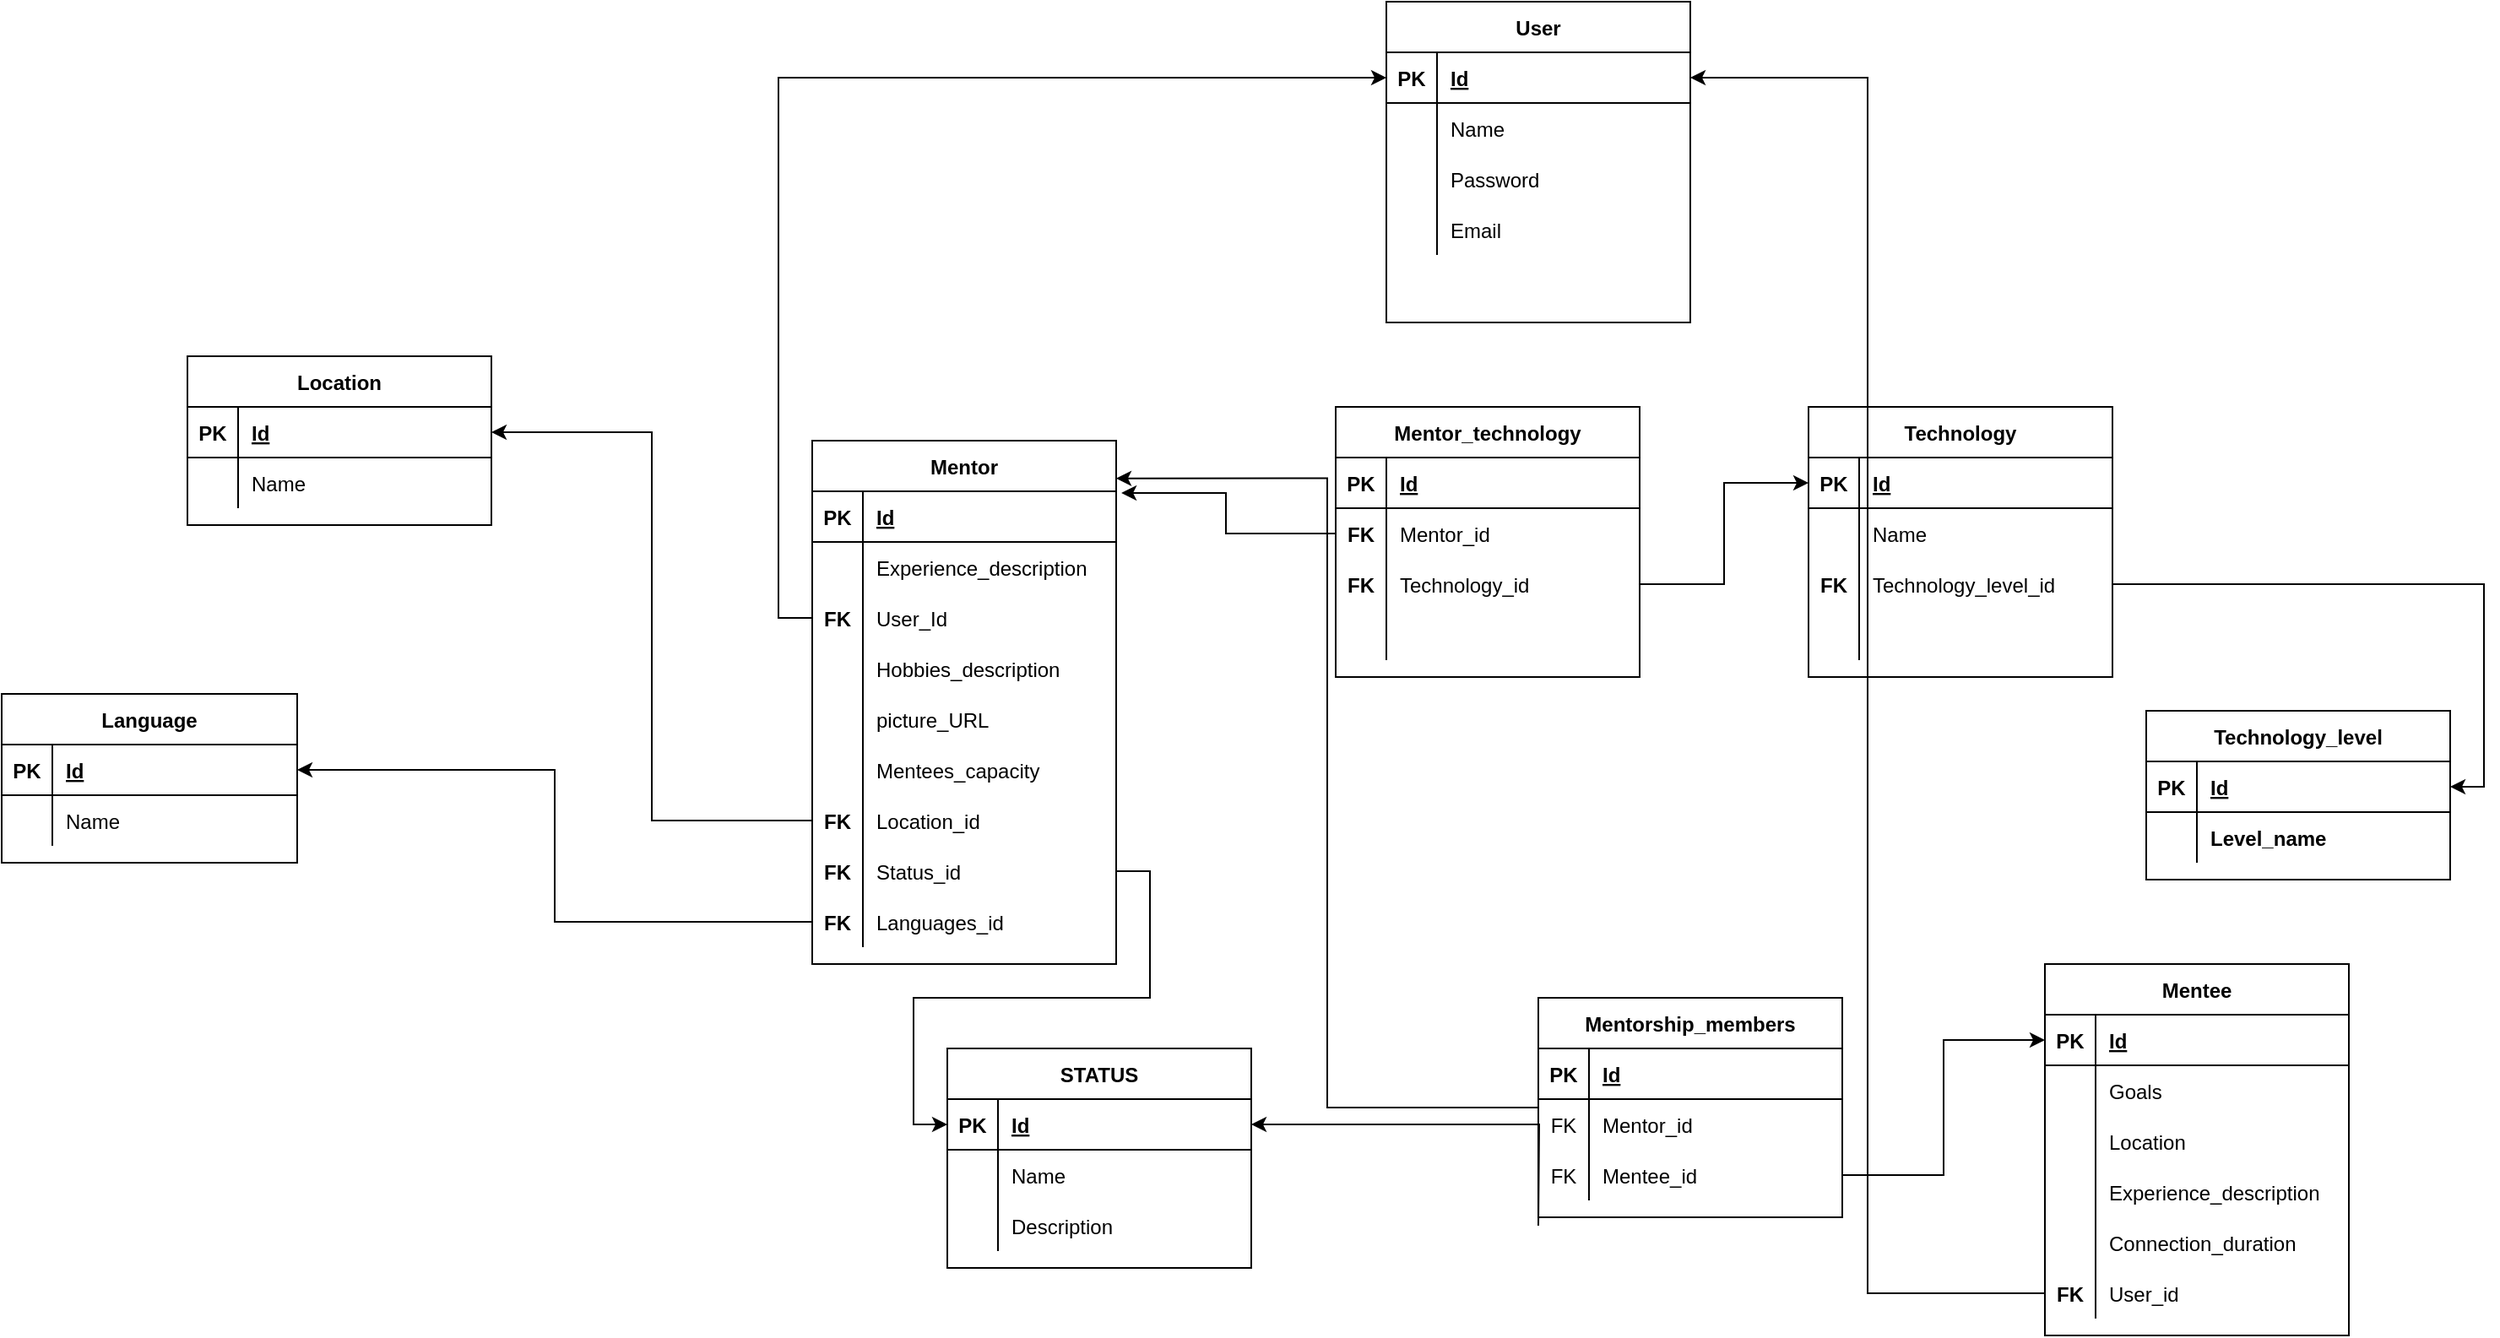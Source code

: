 <mxfile version="20.4.0" type="github">
  <diagram id="vzfHByVTp-hBZSn1W1uL" name="Page-1">
    <mxGraphModel dx="2071" dy="664" grid="1" gridSize="10" guides="1" tooltips="1" connect="1" arrows="1" fold="1" page="1" pageScale="1" pageWidth="850" pageHeight="1100" math="0" shadow="0">
      <root>
        <mxCell id="0" />
        <mxCell id="1" parent="0" />
        <mxCell id="kStaPln-dcVzKMU6c1Zd-1" value="Mentor" style="shape=table;startSize=30;container=1;collapsible=1;childLayout=tableLayout;fixedRows=1;rowLines=0;fontStyle=1;align=center;resizeLast=1;" parent="1" vertex="1">
          <mxGeometry x="-10" y="260" width="180" height="310" as="geometry" />
        </mxCell>
        <mxCell id="kStaPln-dcVzKMU6c1Zd-2" value="" style="shape=tableRow;horizontal=0;startSize=0;swimlaneHead=0;swimlaneBody=0;fillColor=none;collapsible=0;dropTarget=0;points=[[0,0.5],[1,0.5]];portConstraint=eastwest;top=0;left=0;right=0;bottom=1;" parent="kStaPln-dcVzKMU6c1Zd-1" vertex="1">
          <mxGeometry y="30" width="180" height="30" as="geometry" />
        </mxCell>
        <mxCell id="kStaPln-dcVzKMU6c1Zd-3" value="PK" style="shape=partialRectangle;connectable=0;fillColor=none;top=0;left=0;bottom=0;right=0;fontStyle=1;overflow=hidden;" parent="kStaPln-dcVzKMU6c1Zd-2" vertex="1">
          <mxGeometry width="30" height="30" as="geometry">
            <mxRectangle width="30" height="30" as="alternateBounds" />
          </mxGeometry>
        </mxCell>
        <mxCell id="kStaPln-dcVzKMU6c1Zd-4" value="Id" style="shape=partialRectangle;connectable=0;fillColor=none;top=0;left=0;bottom=0;right=0;align=left;spacingLeft=6;fontStyle=5;overflow=hidden;" parent="kStaPln-dcVzKMU6c1Zd-2" vertex="1">
          <mxGeometry x="30" width="150" height="30" as="geometry">
            <mxRectangle width="150" height="30" as="alternateBounds" />
          </mxGeometry>
        </mxCell>
        <mxCell id="kStaPln-dcVzKMU6c1Zd-5" value="" style="shape=tableRow;horizontal=0;startSize=0;swimlaneHead=0;swimlaneBody=0;fillColor=none;collapsible=0;dropTarget=0;points=[[0,0.5],[1,0.5]];portConstraint=eastwest;top=0;left=0;right=0;bottom=0;" parent="kStaPln-dcVzKMU6c1Zd-1" vertex="1">
          <mxGeometry y="60" width="180" height="30" as="geometry" />
        </mxCell>
        <mxCell id="kStaPln-dcVzKMU6c1Zd-6" value="" style="shape=partialRectangle;connectable=0;fillColor=none;top=0;left=0;bottom=0;right=0;editable=1;overflow=hidden;" parent="kStaPln-dcVzKMU6c1Zd-5" vertex="1">
          <mxGeometry width="30" height="30" as="geometry">
            <mxRectangle width="30" height="30" as="alternateBounds" />
          </mxGeometry>
        </mxCell>
        <mxCell id="kStaPln-dcVzKMU6c1Zd-7" value="Experience_description" style="shape=partialRectangle;connectable=0;fillColor=none;top=0;left=0;bottom=0;right=0;align=left;spacingLeft=6;overflow=hidden;" parent="kStaPln-dcVzKMU6c1Zd-5" vertex="1">
          <mxGeometry x="30" width="150" height="30" as="geometry">
            <mxRectangle width="150" height="30" as="alternateBounds" />
          </mxGeometry>
        </mxCell>
        <mxCell id="kStaPln-dcVzKMU6c1Zd-146" style="shape=tableRow;horizontal=0;startSize=0;swimlaneHead=0;swimlaneBody=0;fillColor=none;collapsible=0;dropTarget=0;points=[[0,0.5],[1,0.5]];portConstraint=eastwest;top=0;left=0;right=0;bottom=0;" parent="kStaPln-dcVzKMU6c1Zd-1" vertex="1">
          <mxGeometry y="90" width="180" height="30" as="geometry" />
        </mxCell>
        <mxCell id="kStaPln-dcVzKMU6c1Zd-147" value="FK" style="shape=partialRectangle;connectable=0;fillColor=none;top=0;left=0;bottom=0;right=0;editable=1;overflow=hidden;fontStyle=1" parent="kStaPln-dcVzKMU6c1Zd-146" vertex="1">
          <mxGeometry width="30" height="30" as="geometry">
            <mxRectangle width="30" height="30" as="alternateBounds" />
          </mxGeometry>
        </mxCell>
        <mxCell id="kStaPln-dcVzKMU6c1Zd-148" value="User_Id" style="shape=partialRectangle;connectable=0;fillColor=none;top=0;left=0;bottom=0;right=0;align=left;spacingLeft=6;overflow=hidden;" parent="kStaPln-dcVzKMU6c1Zd-146" vertex="1">
          <mxGeometry x="30" width="150" height="30" as="geometry">
            <mxRectangle width="150" height="30" as="alternateBounds" />
          </mxGeometry>
        </mxCell>
        <mxCell id="kStaPln-dcVzKMU6c1Zd-8" value="" style="shape=tableRow;horizontal=0;startSize=0;swimlaneHead=0;swimlaneBody=0;fillColor=none;collapsible=0;dropTarget=0;points=[[0,0.5],[1,0.5]];portConstraint=eastwest;top=0;left=0;right=0;bottom=0;" parent="kStaPln-dcVzKMU6c1Zd-1" vertex="1">
          <mxGeometry y="120" width="180" height="30" as="geometry" />
        </mxCell>
        <mxCell id="kStaPln-dcVzKMU6c1Zd-9" value="" style="shape=partialRectangle;connectable=0;fillColor=none;top=0;left=0;bottom=0;right=0;editable=1;overflow=hidden;" parent="kStaPln-dcVzKMU6c1Zd-8" vertex="1">
          <mxGeometry width="30" height="30" as="geometry">
            <mxRectangle width="30" height="30" as="alternateBounds" />
          </mxGeometry>
        </mxCell>
        <mxCell id="kStaPln-dcVzKMU6c1Zd-10" value="Hobbies_description" style="shape=partialRectangle;connectable=0;fillColor=none;top=0;left=0;bottom=0;right=0;align=left;spacingLeft=6;overflow=hidden;" parent="kStaPln-dcVzKMU6c1Zd-8" vertex="1">
          <mxGeometry x="30" width="150" height="30" as="geometry">
            <mxRectangle width="150" height="30" as="alternateBounds" />
          </mxGeometry>
        </mxCell>
        <mxCell id="kStaPln-dcVzKMU6c1Zd-60" style="shape=tableRow;horizontal=0;startSize=0;swimlaneHead=0;swimlaneBody=0;fillColor=none;collapsible=0;dropTarget=0;points=[[0,0.5],[1,0.5]];portConstraint=eastwest;top=0;left=0;right=0;bottom=0;" parent="kStaPln-dcVzKMU6c1Zd-1" vertex="1">
          <mxGeometry y="150" width="180" height="30" as="geometry" />
        </mxCell>
        <mxCell id="kStaPln-dcVzKMU6c1Zd-61" style="shape=partialRectangle;connectable=0;fillColor=none;top=0;left=0;bottom=0;right=0;editable=1;overflow=hidden;" parent="kStaPln-dcVzKMU6c1Zd-60" vertex="1">
          <mxGeometry width="30" height="30" as="geometry">
            <mxRectangle width="30" height="30" as="alternateBounds" />
          </mxGeometry>
        </mxCell>
        <mxCell id="kStaPln-dcVzKMU6c1Zd-62" value="picture_URL" style="shape=partialRectangle;connectable=0;fillColor=none;top=0;left=0;bottom=0;right=0;align=left;spacingLeft=6;overflow=hidden;" parent="kStaPln-dcVzKMU6c1Zd-60" vertex="1">
          <mxGeometry x="30" width="150" height="30" as="geometry">
            <mxRectangle width="150" height="30" as="alternateBounds" />
          </mxGeometry>
        </mxCell>
        <mxCell id="kStaPln-dcVzKMU6c1Zd-11" value="" style="shape=tableRow;horizontal=0;startSize=0;swimlaneHead=0;swimlaneBody=0;fillColor=none;collapsible=0;dropTarget=0;points=[[0,0.5],[1,0.5]];portConstraint=eastwest;top=0;left=0;right=0;bottom=0;" parent="kStaPln-dcVzKMU6c1Zd-1" vertex="1">
          <mxGeometry y="180" width="180" height="30" as="geometry" />
        </mxCell>
        <mxCell id="kStaPln-dcVzKMU6c1Zd-12" value="" style="shape=partialRectangle;connectable=0;fillColor=none;top=0;left=0;bottom=0;right=0;editable=1;overflow=hidden;" parent="kStaPln-dcVzKMU6c1Zd-11" vertex="1">
          <mxGeometry width="30" height="30" as="geometry">
            <mxRectangle width="30" height="30" as="alternateBounds" />
          </mxGeometry>
        </mxCell>
        <mxCell id="kStaPln-dcVzKMU6c1Zd-13" value="Mentees_capacity" style="shape=partialRectangle;connectable=0;fillColor=none;top=0;left=0;bottom=0;right=0;align=left;spacingLeft=6;overflow=hidden;" parent="kStaPln-dcVzKMU6c1Zd-11" vertex="1">
          <mxGeometry x="30" width="150" height="30" as="geometry">
            <mxRectangle width="150" height="30" as="alternateBounds" />
          </mxGeometry>
        </mxCell>
        <mxCell id="kStaPln-dcVzKMU6c1Zd-63" style="shape=tableRow;horizontal=0;startSize=0;swimlaneHead=0;swimlaneBody=0;fillColor=none;collapsible=0;dropTarget=0;points=[[0,0.5],[1,0.5]];portConstraint=eastwest;top=0;left=0;right=0;bottom=0;" parent="kStaPln-dcVzKMU6c1Zd-1" vertex="1">
          <mxGeometry y="210" width="180" height="30" as="geometry" />
        </mxCell>
        <mxCell id="kStaPln-dcVzKMU6c1Zd-64" value="FK" style="shape=partialRectangle;connectable=0;fillColor=none;top=0;left=0;bottom=0;right=0;editable=1;overflow=hidden;fontStyle=1" parent="kStaPln-dcVzKMU6c1Zd-63" vertex="1">
          <mxGeometry width="30" height="30" as="geometry">
            <mxRectangle width="30" height="30" as="alternateBounds" />
          </mxGeometry>
        </mxCell>
        <mxCell id="kStaPln-dcVzKMU6c1Zd-65" value="Location_id" style="shape=partialRectangle;connectable=0;fillColor=none;top=0;left=0;bottom=0;right=0;align=left;spacingLeft=6;overflow=hidden;" parent="kStaPln-dcVzKMU6c1Zd-63" vertex="1">
          <mxGeometry x="30" width="150" height="30" as="geometry">
            <mxRectangle width="150" height="30" as="alternateBounds" />
          </mxGeometry>
        </mxCell>
        <mxCell id="kStaPln-dcVzKMU6c1Zd-79" style="shape=tableRow;horizontal=0;startSize=0;swimlaneHead=0;swimlaneBody=0;fillColor=none;collapsible=0;dropTarget=0;points=[[0,0.5],[1,0.5]];portConstraint=eastwest;top=0;left=0;right=0;bottom=0;" parent="kStaPln-dcVzKMU6c1Zd-1" vertex="1">
          <mxGeometry y="240" width="180" height="30" as="geometry" />
        </mxCell>
        <mxCell id="kStaPln-dcVzKMU6c1Zd-80" value="FK" style="shape=partialRectangle;connectable=0;fillColor=none;top=0;left=0;bottom=0;right=0;editable=1;overflow=hidden;fontStyle=1" parent="kStaPln-dcVzKMU6c1Zd-79" vertex="1">
          <mxGeometry width="30" height="30" as="geometry">
            <mxRectangle width="30" height="30" as="alternateBounds" />
          </mxGeometry>
        </mxCell>
        <mxCell id="kStaPln-dcVzKMU6c1Zd-81" value="Status_id" style="shape=partialRectangle;connectable=0;fillColor=none;top=0;left=0;bottom=0;right=0;align=left;spacingLeft=6;overflow=hidden;" parent="kStaPln-dcVzKMU6c1Zd-79" vertex="1">
          <mxGeometry x="30" width="150" height="30" as="geometry">
            <mxRectangle width="150" height="30" as="alternateBounds" />
          </mxGeometry>
        </mxCell>
        <mxCell id="p4-igH_35640Gp0l2UnM-15" style="shape=tableRow;horizontal=0;startSize=0;swimlaneHead=0;swimlaneBody=0;fillColor=none;collapsible=0;dropTarget=0;points=[[0,0.5],[1,0.5]];portConstraint=eastwest;top=0;left=0;right=0;bottom=0;" vertex="1" parent="kStaPln-dcVzKMU6c1Zd-1">
          <mxGeometry y="270" width="180" height="30" as="geometry" />
        </mxCell>
        <mxCell id="p4-igH_35640Gp0l2UnM-16" value="FK" style="shape=partialRectangle;connectable=0;fillColor=none;top=0;left=0;bottom=0;right=0;editable=1;overflow=hidden;fontStyle=1" vertex="1" parent="p4-igH_35640Gp0l2UnM-15">
          <mxGeometry width="30" height="30" as="geometry">
            <mxRectangle width="30" height="30" as="alternateBounds" />
          </mxGeometry>
        </mxCell>
        <mxCell id="p4-igH_35640Gp0l2UnM-17" value="Languages_id" style="shape=partialRectangle;connectable=0;fillColor=none;top=0;left=0;bottom=0;right=0;align=left;spacingLeft=6;overflow=hidden;" vertex="1" parent="p4-igH_35640Gp0l2UnM-15">
          <mxGeometry x="30" width="150" height="30" as="geometry">
            <mxRectangle width="150" height="30" as="alternateBounds" />
          </mxGeometry>
        </mxCell>
        <mxCell id="kStaPln-dcVzKMU6c1Zd-14" value="Technology" style="shape=table;startSize=30;container=1;collapsible=1;childLayout=tableLayout;fixedRows=1;rowLines=0;fontStyle=1;align=center;resizeLast=1;" parent="1" vertex="1">
          <mxGeometry x="580" y="240" width="180" height="160" as="geometry" />
        </mxCell>
        <mxCell id="kStaPln-dcVzKMU6c1Zd-15" value="" style="shape=tableRow;horizontal=0;startSize=0;swimlaneHead=0;swimlaneBody=0;fillColor=none;collapsible=0;dropTarget=0;points=[[0,0.5],[1,0.5]];portConstraint=eastwest;top=0;left=0;right=0;bottom=1;" parent="kStaPln-dcVzKMU6c1Zd-14" vertex="1">
          <mxGeometry y="30" width="180" height="30" as="geometry" />
        </mxCell>
        <mxCell id="kStaPln-dcVzKMU6c1Zd-16" value="PK" style="shape=partialRectangle;connectable=0;fillColor=none;top=0;left=0;bottom=0;right=0;fontStyle=1;overflow=hidden;" parent="kStaPln-dcVzKMU6c1Zd-15" vertex="1">
          <mxGeometry width="30" height="30" as="geometry">
            <mxRectangle width="30" height="30" as="alternateBounds" />
          </mxGeometry>
        </mxCell>
        <mxCell id="kStaPln-dcVzKMU6c1Zd-17" value="Id" style="shape=partialRectangle;connectable=0;fillColor=none;top=0;left=0;bottom=0;right=0;align=left;spacingLeft=6;fontStyle=5;overflow=hidden;" parent="kStaPln-dcVzKMU6c1Zd-15" vertex="1">
          <mxGeometry x="30" width="150" height="30" as="geometry">
            <mxRectangle width="150" height="30" as="alternateBounds" />
          </mxGeometry>
        </mxCell>
        <mxCell id="kStaPln-dcVzKMU6c1Zd-18" value="" style="shape=tableRow;horizontal=0;startSize=0;swimlaneHead=0;swimlaneBody=0;fillColor=none;collapsible=0;dropTarget=0;points=[[0,0.5],[1,0.5]];portConstraint=eastwest;top=0;left=0;right=0;bottom=0;" parent="kStaPln-dcVzKMU6c1Zd-14" vertex="1">
          <mxGeometry y="60" width="180" height="30" as="geometry" />
        </mxCell>
        <mxCell id="kStaPln-dcVzKMU6c1Zd-19" value="" style="shape=partialRectangle;connectable=0;fillColor=none;top=0;left=0;bottom=0;right=0;editable=1;overflow=hidden;fontStyle=1" parent="kStaPln-dcVzKMU6c1Zd-18" vertex="1">
          <mxGeometry width="30" height="30" as="geometry">
            <mxRectangle width="30" height="30" as="alternateBounds" />
          </mxGeometry>
        </mxCell>
        <mxCell id="kStaPln-dcVzKMU6c1Zd-20" value="Name" style="shape=partialRectangle;connectable=0;fillColor=none;top=0;left=0;bottom=0;right=0;align=left;spacingLeft=6;overflow=hidden;" parent="kStaPln-dcVzKMU6c1Zd-18" vertex="1">
          <mxGeometry x="30" width="150" height="30" as="geometry">
            <mxRectangle width="150" height="30" as="alternateBounds" />
          </mxGeometry>
        </mxCell>
        <mxCell id="kStaPln-dcVzKMU6c1Zd-21" value="" style="shape=tableRow;horizontal=0;startSize=0;swimlaneHead=0;swimlaneBody=0;fillColor=none;collapsible=0;dropTarget=0;points=[[0,0.5],[1,0.5]];portConstraint=eastwest;top=0;left=0;right=0;bottom=0;" parent="kStaPln-dcVzKMU6c1Zd-14" vertex="1">
          <mxGeometry y="90" width="180" height="30" as="geometry" />
        </mxCell>
        <mxCell id="kStaPln-dcVzKMU6c1Zd-22" value="FK" style="shape=partialRectangle;connectable=0;fillColor=none;top=0;left=0;bottom=0;right=0;editable=1;overflow=hidden;fontStyle=1" parent="kStaPln-dcVzKMU6c1Zd-21" vertex="1">
          <mxGeometry width="30" height="30" as="geometry">
            <mxRectangle width="30" height="30" as="alternateBounds" />
          </mxGeometry>
        </mxCell>
        <mxCell id="kStaPln-dcVzKMU6c1Zd-23" value="Technology_level_id" style="shape=partialRectangle;connectable=0;fillColor=none;top=0;left=0;bottom=0;right=0;align=left;spacingLeft=6;overflow=hidden;" parent="kStaPln-dcVzKMU6c1Zd-21" vertex="1">
          <mxGeometry x="30" width="150" height="30" as="geometry">
            <mxRectangle width="150" height="30" as="alternateBounds" />
          </mxGeometry>
        </mxCell>
        <mxCell id="kStaPln-dcVzKMU6c1Zd-24" value="" style="shape=tableRow;horizontal=0;startSize=0;swimlaneHead=0;swimlaneBody=0;fillColor=none;collapsible=0;dropTarget=0;points=[[0,0.5],[1,0.5]];portConstraint=eastwest;top=0;left=0;right=0;bottom=0;" parent="kStaPln-dcVzKMU6c1Zd-14" vertex="1">
          <mxGeometry y="120" width="180" height="30" as="geometry" />
        </mxCell>
        <mxCell id="kStaPln-dcVzKMU6c1Zd-25" value="" style="shape=partialRectangle;connectable=0;fillColor=none;top=0;left=0;bottom=0;right=0;editable=1;overflow=hidden;" parent="kStaPln-dcVzKMU6c1Zd-24" vertex="1">
          <mxGeometry width="30" height="30" as="geometry">
            <mxRectangle width="30" height="30" as="alternateBounds" />
          </mxGeometry>
        </mxCell>
        <mxCell id="kStaPln-dcVzKMU6c1Zd-26" value="" style="shape=partialRectangle;connectable=0;fillColor=none;top=0;left=0;bottom=0;right=0;align=left;spacingLeft=6;overflow=hidden;" parent="kStaPln-dcVzKMU6c1Zd-24" vertex="1">
          <mxGeometry x="30" width="150" height="30" as="geometry">
            <mxRectangle width="150" height="30" as="alternateBounds" />
          </mxGeometry>
        </mxCell>
        <mxCell id="kStaPln-dcVzKMU6c1Zd-27" value="Mentor_technology" style="shape=table;startSize=30;container=1;collapsible=1;childLayout=tableLayout;fixedRows=1;rowLines=0;fontStyle=1;align=center;resizeLast=1;" parent="1" vertex="1">
          <mxGeometry x="300" y="240" width="180" height="160" as="geometry" />
        </mxCell>
        <mxCell id="kStaPln-dcVzKMU6c1Zd-28" value="" style="shape=tableRow;horizontal=0;startSize=0;swimlaneHead=0;swimlaneBody=0;fillColor=none;collapsible=0;dropTarget=0;points=[[0,0.5],[1,0.5]];portConstraint=eastwest;top=0;left=0;right=0;bottom=1;" parent="kStaPln-dcVzKMU6c1Zd-27" vertex="1">
          <mxGeometry y="30" width="180" height="30" as="geometry" />
        </mxCell>
        <mxCell id="kStaPln-dcVzKMU6c1Zd-29" value="PK" style="shape=partialRectangle;connectable=0;fillColor=none;top=0;left=0;bottom=0;right=0;fontStyle=1;overflow=hidden;" parent="kStaPln-dcVzKMU6c1Zd-28" vertex="1">
          <mxGeometry width="30" height="30" as="geometry">
            <mxRectangle width="30" height="30" as="alternateBounds" />
          </mxGeometry>
        </mxCell>
        <mxCell id="kStaPln-dcVzKMU6c1Zd-30" value="Id" style="shape=partialRectangle;connectable=0;fillColor=none;top=0;left=0;bottom=0;right=0;align=left;spacingLeft=6;fontStyle=5;overflow=hidden;" parent="kStaPln-dcVzKMU6c1Zd-28" vertex="1">
          <mxGeometry x="30" width="150" height="30" as="geometry">
            <mxRectangle width="150" height="30" as="alternateBounds" />
          </mxGeometry>
        </mxCell>
        <mxCell id="kStaPln-dcVzKMU6c1Zd-31" value="" style="shape=tableRow;horizontal=0;startSize=0;swimlaneHead=0;swimlaneBody=0;fillColor=none;collapsible=0;dropTarget=0;points=[[0,0.5],[1,0.5]];portConstraint=eastwest;top=0;left=0;right=0;bottom=0;" parent="kStaPln-dcVzKMU6c1Zd-27" vertex="1">
          <mxGeometry y="60" width="180" height="30" as="geometry" />
        </mxCell>
        <mxCell id="kStaPln-dcVzKMU6c1Zd-32" value="FK" style="shape=partialRectangle;connectable=0;fillColor=none;top=0;left=0;bottom=0;right=0;editable=1;overflow=hidden;fontStyle=1" parent="kStaPln-dcVzKMU6c1Zd-31" vertex="1">
          <mxGeometry width="30" height="30" as="geometry">
            <mxRectangle width="30" height="30" as="alternateBounds" />
          </mxGeometry>
        </mxCell>
        <mxCell id="kStaPln-dcVzKMU6c1Zd-33" value="Mentor_id" style="shape=partialRectangle;connectable=0;fillColor=none;top=0;left=0;bottom=0;right=0;align=left;spacingLeft=6;overflow=hidden;" parent="kStaPln-dcVzKMU6c1Zd-31" vertex="1">
          <mxGeometry x="30" width="150" height="30" as="geometry">
            <mxRectangle width="150" height="30" as="alternateBounds" />
          </mxGeometry>
        </mxCell>
        <mxCell id="kStaPln-dcVzKMU6c1Zd-34" value="" style="shape=tableRow;horizontal=0;startSize=0;swimlaneHead=0;swimlaneBody=0;fillColor=none;collapsible=0;dropTarget=0;points=[[0,0.5],[1,0.5]];portConstraint=eastwest;top=0;left=0;right=0;bottom=0;" parent="kStaPln-dcVzKMU6c1Zd-27" vertex="1">
          <mxGeometry y="90" width="180" height="30" as="geometry" />
        </mxCell>
        <mxCell id="kStaPln-dcVzKMU6c1Zd-35" value="FK" style="shape=partialRectangle;connectable=0;fillColor=none;top=0;left=0;bottom=0;right=0;editable=1;overflow=hidden;fontStyle=1" parent="kStaPln-dcVzKMU6c1Zd-34" vertex="1">
          <mxGeometry width="30" height="30" as="geometry">
            <mxRectangle width="30" height="30" as="alternateBounds" />
          </mxGeometry>
        </mxCell>
        <mxCell id="kStaPln-dcVzKMU6c1Zd-36" value="Technology_id" style="shape=partialRectangle;connectable=0;fillColor=none;top=0;left=0;bottom=0;right=0;align=left;spacingLeft=6;overflow=hidden;" parent="kStaPln-dcVzKMU6c1Zd-34" vertex="1">
          <mxGeometry x="30" width="150" height="30" as="geometry">
            <mxRectangle width="150" height="30" as="alternateBounds" />
          </mxGeometry>
        </mxCell>
        <mxCell id="kStaPln-dcVzKMU6c1Zd-37" value="" style="shape=tableRow;horizontal=0;startSize=0;swimlaneHead=0;swimlaneBody=0;fillColor=none;collapsible=0;dropTarget=0;points=[[0,0.5],[1,0.5]];portConstraint=eastwest;top=0;left=0;right=0;bottom=0;" parent="kStaPln-dcVzKMU6c1Zd-27" vertex="1">
          <mxGeometry y="120" width="180" height="30" as="geometry" />
        </mxCell>
        <mxCell id="kStaPln-dcVzKMU6c1Zd-38" value="" style="shape=partialRectangle;connectable=0;fillColor=none;top=0;left=0;bottom=0;right=0;editable=1;overflow=hidden;" parent="kStaPln-dcVzKMU6c1Zd-37" vertex="1">
          <mxGeometry width="30" height="30" as="geometry">
            <mxRectangle width="30" height="30" as="alternateBounds" />
          </mxGeometry>
        </mxCell>
        <mxCell id="kStaPln-dcVzKMU6c1Zd-39" value="" style="shape=partialRectangle;connectable=0;fillColor=none;top=0;left=0;bottom=0;right=0;align=left;spacingLeft=6;overflow=hidden;" parent="kStaPln-dcVzKMU6c1Zd-37" vertex="1">
          <mxGeometry x="30" width="150" height="30" as="geometry">
            <mxRectangle width="150" height="30" as="alternateBounds" />
          </mxGeometry>
        </mxCell>
        <mxCell id="kStaPln-dcVzKMU6c1Zd-41" style="edgeStyle=orthogonalEdgeStyle;rounded=0;orthogonalLoop=1;jettySize=auto;html=1;exitX=1;exitY=0.5;exitDx=0;exitDy=0;entryX=0;entryY=0.5;entryDx=0;entryDy=0;" parent="1" source="kStaPln-dcVzKMU6c1Zd-34" target="kStaPln-dcVzKMU6c1Zd-15" edge="1">
          <mxGeometry relative="1" as="geometry" />
        </mxCell>
        <mxCell id="kStaPln-dcVzKMU6c1Zd-42" style="edgeStyle=orthogonalEdgeStyle;rounded=0;orthogonalLoop=1;jettySize=auto;html=1;exitX=0;exitY=0.5;exitDx=0;exitDy=0;entryX=1.017;entryY=0.1;entryDx=0;entryDy=0;entryPerimeter=0;" parent="1" source="kStaPln-dcVzKMU6c1Zd-31" target="kStaPln-dcVzKMU6c1Zd-1" edge="1">
          <mxGeometry relative="1" as="geometry" />
        </mxCell>
        <mxCell id="kStaPln-dcVzKMU6c1Zd-66" value="STATUS" style="shape=table;startSize=30;container=1;collapsible=1;childLayout=tableLayout;fixedRows=1;rowLines=0;fontStyle=1;align=center;resizeLast=1;" parent="1" vertex="1">
          <mxGeometry x="70" y="620" width="180" height="130" as="geometry" />
        </mxCell>
        <mxCell id="kStaPln-dcVzKMU6c1Zd-67" value="" style="shape=tableRow;horizontal=0;startSize=0;swimlaneHead=0;swimlaneBody=0;fillColor=none;collapsible=0;dropTarget=0;points=[[0,0.5],[1,0.5]];portConstraint=eastwest;top=0;left=0;right=0;bottom=1;" parent="kStaPln-dcVzKMU6c1Zd-66" vertex="1">
          <mxGeometry y="30" width="180" height="30" as="geometry" />
        </mxCell>
        <mxCell id="kStaPln-dcVzKMU6c1Zd-68" value="PK" style="shape=partialRectangle;connectable=0;fillColor=none;top=0;left=0;bottom=0;right=0;fontStyle=1;overflow=hidden;" parent="kStaPln-dcVzKMU6c1Zd-67" vertex="1">
          <mxGeometry width="30" height="30" as="geometry">
            <mxRectangle width="30" height="30" as="alternateBounds" />
          </mxGeometry>
        </mxCell>
        <mxCell id="kStaPln-dcVzKMU6c1Zd-69" value="Id" style="shape=partialRectangle;connectable=0;fillColor=none;top=0;left=0;bottom=0;right=0;align=left;spacingLeft=6;fontStyle=5;overflow=hidden;" parent="kStaPln-dcVzKMU6c1Zd-67" vertex="1">
          <mxGeometry x="30" width="150" height="30" as="geometry">
            <mxRectangle width="150" height="30" as="alternateBounds" />
          </mxGeometry>
        </mxCell>
        <mxCell id="kStaPln-dcVzKMU6c1Zd-70" value="" style="shape=tableRow;horizontal=0;startSize=0;swimlaneHead=0;swimlaneBody=0;fillColor=none;collapsible=0;dropTarget=0;points=[[0,0.5],[1,0.5]];portConstraint=eastwest;top=0;left=0;right=0;bottom=0;" parent="kStaPln-dcVzKMU6c1Zd-66" vertex="1">
          <mxGeometry y="60" width="180" height="30" as="geometry" />
        </mxCell>
        <mxCell id="kStaPln-dcVzKMU6c1Zd-71" value="" style="shape=partialRectangle;connectable=0;fillColor=none;top=0;left=0;bottom=0;right=0;editable=1;overflow=hidden;" parent="kStaPln-dcVzKMU6c1Zd-70" vertex="1">
          <mxGeometry width="30" height="30" as="geometry">
            <mxRectangle width="30" height="30" as="alternateBounds" />
          </mxGeometry>
        </mxCell>
        <mxCell id="kStaPln-dcVzKMU6c1Zd-72" value="Name" style="shape=partialRectangle;connectable=0;fillColor=none;top=0;left=0;bottom=0;right=0;align=left;spacingLeft=6;overflow=hidden;" parent="kStaPln-dcVzKMU6c1Zd-70" vertex="1">
          <mxGeometry x="30" width="150" height="30" as="geometry">
            <mxRectangle width="150" height="30" as="alternateBounds" />
          </mxGeometry>
        </mxCell>
        <mxCell id="kStaPln-dcVzKMU6c1Zd-73" value="" style="shape=tableRow;horizontal=0;startSize=0;swimlaneHead=0;swimlaneBody=0;fillColor=none;collapsible=0;dropTarget=0;points=[[0,0.5],[1,0.5]];portConstraint=eastwest;top=0;left=0;right=0;bottom=0;" parent="kStaPln-dcVzKMU6c1Zd-66" vertex="1">
          <mxGeometry y="90" width="180" height="30" as="geometry" />
        </mxCell>
        <mxCell id="kStaPln-dcVzKMU6c1Zd-74" value="" style="shape=partialRectangle;connectable=0;fillColor=none;top=0;left=0;bottom=0;right=0;editable=1;overflow=hidden;" parent="kStaPln-dcVzKMU6c1Zd-73" vertex="1">
          <mxGeometry width="30" height="30" as="geometry">
            <mxRectangle width="30" height="30" as="alternateBounds" />
          </mxGeometry>
        </mxCell>
        <mxCell id="kStaPln-dcVzKMU6c1Zd-75" value="Description" style="shape=partialRectangle;connectable=0;fillColor=none;top=0;left=0;bottom=0;right=0;align=left;spacingLeft=6;overflow=hidden;" parent="kStaPln-dcVzKMU6c1Zd-73" vertex="1">
          <mxGeometry x="30" width="150" height="30" as="geometry">
            <mxRectangle width="150" height="30" as="alternateBounds" />
          </mxGeometry>
        </mxCell>
        <mxCell id="kStaPln-dcVzKMU6c1Zd-82" style="edgeStyle=orthogonalEdgeStyle;rounded=0;orthogonalLoop=1;jettySize=auto;html=1;exitX=1;exitY=0.5;exitDx=0;exitDy=0;entryX=0;entryY=0.5;entryDx=0;entryDy=0;" parent="1" source="kStaPln-dcVzKMU6c1Zd-79" target="kStaPln-dcVzKMU6c1Zd-67" edge="1">
          <mxGeometry relative="1" as="geometry" />
        </mxCell>
        <mxCell id="kStaPln-dcVzKMU6c1Zd-83" value="Mentee" style="shape=table;startSize=30;container=1;collapsible=1;childLayout=tableLayout;fixedRows=1;rowLines=0;fontStyle=1;align=center;resizeLast=1;" parent="1" vertex="1">
          <mxGeometry x="720" y="570" width="180" height="220" as="geometry" />
        </mxCell>
        <mxCell id="kStaPln-dcVzKMU6c1Zd-84" value="" style="shape=tableRow;horizontal=0;startSize=0;swimlaneHead=0;swimlaneBody=0;fillColor=none;collapsible=0;dropTarget=0;points=[[0,0.5],[1,0.5]];portConstraint=eastwest;top=0;left=0;right=0;bottom=1;" parent="kStaPln-dcVzKMU6c1Zd-83" vertex="1">
          <mxGeometry y="30" width="180" height="30" as="geometry" />
        </mxCell>
        <mxCell id="kStaPln-dcVzKMU6c1Zd-85" value="PK" style="shape=partialRectangle;connectable=0;fillColor=none;top=0;left=0;bottom=0;right=0;fontStyle=1;overflow=hidden;" parent="kStaPln-dcVzKMU6c1Zd-84" vertex="1">
          <mxGeometry width="30" height="30" as="geometry">
            <mxRectangle width="30" height="30" as="alternateBounds" />
          </mxGeometry>
        </mxCell>
        <mxCell id="kStaPln-dcVzKMU6c1Zd-86" value="Id" style="shape=partialRectangle;connectable=0;fillColor=none;top=0;left=0;bottom=0;right=0;align=left;spacingLeft=6;fontStyle=5;overflow=hidden;" parent="kStaPln-dcVzKMU6c1Zd-84" vertex="1">
          <mxGeometry x="30" width="150" height="30" as="geometry">
            <mxRectangle width="150" height="30" as="alternateBounds" />
          </mxGeometry>
        </mxCell>
        <mxCell id="kStaPln-dcVzKMU6c1Zd-87" value="" style="shape=tableRow;horizontal=0;startSize=0;swimlaneHead=0;swimlaneBody=0;fillColor=none;collapsible=0;dropTarget=0;points=[[0,0.5],[1,0.5]];portConstraint=eastwest;top=0;left=0;right=0;bottom=0;" parent="kStaPln-dcVzKMU6c1Zd-83" vertex="1">
          <mxGeometry y="60" width="180" height="30" as="geometry" />
        </mxCell>
        <mxCell id="kStaPln-dcVzKMU6c1Zd-88" value="" style="shape=partialRectangle;connectable=0;fillColor=none;top=0;left=0;bottom=0;right=0;editable=1;overflow=hidden;" parent="kStaPln-dcVzKMU6c1Zd-87" vertex="1">
          <mxGeometry width="30" height="30" as="geometry">
            <mxRectangle width="30" height="30" as="alternateBounds" />
          </mxGeometry>
        </mxCell>
        <mxCell id="kStaPln-dcVzKMU6c1Zd-89" value="Goals" style="shape=partialRectangle;connectable=0;fillColor=none;top=0;left=0;bottom=0;right=0;align=left;spacingLeft=6;overflow=hidden;" parent="kStaPln-dcVzKMU6c1Zd-87" vertex="1">
          <mxGeometry x="30" width="150" height="30" as="geometry">
            <mxRectangle width="150" height="30" as="alternateBounds" />
          </mxGeometry>
        </mxCell>
        <mxCell id="kStaPln-dcVzKMU6c1Zd-90" value="" style="shape=tableRow;horizontal=0;startSize=0;swimlaneHead=0;swimlaneBody=0;fillColor=none;collapsible=0;dropTarget=0;points=[[0,0.5],[1,0.5]];portConstraint=eastwest;top=0;left=0;right=0;bottom=0;" parent="kStaPln-dcVzKMU6c1Zd-83" vertex="1">
          <mxGeometry y="90" width="180" height="30" as="geometry" />
        </mxCell>
        <mxCell id="kStaPln-dcVzKMU6c1Zd-91" value="" style="shape=partialRectangle;connectable=0;fillColor=none;top=0;left=0;bottom=0;right=0;editable=1;overflow=hidden;" parent="kStaPln-dcVzKMU6c1Zd-90" vertex="1">
          <mxGeometry width="30" height="30" as="geometry">
            <mxRectangle width="30" height="30" as="alternateBounds" />
          </mxGeometry>
        </mxCell>
        <mxCell id="kStaPln-dcVzKMU6c1Zd-92" value="Location" style="shape=partialRectangle;connectable=0;fillColor=none;top=0;left=0;bottom=0;right=0;align=left;spacingLeft=6;overflow=hidden;" parent="kStaPln-dcVzKMU6c1Zd-90" vertex="1">
          <mxGeometry x="30" width="150" height="30" as="geometry">
            <mxRectangle width="150" height="30" as="alternateBounds" />
          </mxGeometry>
        </mxCell>
        <mxCell id="kStaPln-dcVzKMU6c1Zd-93" value="" style="shape=tableRow;horizontal=0;startSize=0;swimlaneHead=0;swimlaneBody=0;fillColor=none;collapsible=0;dropTarget=0;points=[[0,0.5],[1,0.5]];portConstraint=eastwest;top=0;left=0;right=0;bottom=0;" parent="kStaPln-dcVzKMU6c1Zd-83" vertex="1">
          <mxGeometry y="120" width="180" height="30" as="geometry" />
        </mxCell>
        <mxCell id="kStaPln-dcVzKMU6c1Zd-94" value="" style="shape=partialRectangle;connectable=0;fillColor=none;top=0;left=0;bottom=0;right=0;editable=1;overflow=hidden;" parent="kStaPln-dcVzKMU6c1Zd-93" vertex="1">
          <mxGeometry width="30" height="30" as="geometry">
            <mxRectangle width="30" height="30" as="alternateBounds" />
          </mxGeometry>
        </mxCell>
        <mxCell id="kStaPln-dcVzKMU6c1Zd-95" value="Experience_description" style="shape=partialRectangle;connectable=0;fillColor=none;top=0;left=0;bottom=0;right=0;align=left;spacingLeft=6;overflow=hidden;" parent="kStaPln-dcVzKMU6c1Zd-93" vertex="1">
          <mxGeometry x="30" width="150" height="30" as="geometry">
            <mxRectangle width="150" height="30" as="alternateBounds" />
          </mxGeometry>
        </mxCell>
        <mxCell id="kStaPln-dcVzKMU6c1Zd-110" style="shape=tableRow;horizontal=0;startSize=0;swimlaneHead=0;swimlaneBody=0;fillColor=none;collapsible=0;dropTarget=0;points=[[0,0.5],[1,0.5]];portConstraint=eastwest;top=0;left=0;right=0;bottom=0;" parent="kStaPln-dcVzKMU6c1Zd-83" vertex="1">
          <mxGeometry y="150" width="180" height="30" as="geometry" />
        </mxCell>
        <mxCell id="kStaPln-dcVzKMU6c1Zd-111" style="shape=partialRectangle;connectable=0;fillColor=none;top=0;left=0;bottom=0;right=0;editable=1;overflow=hidden;" parent="kStaPln-dcVzKMU6c1Zd-110" vertex="1">
          <mxGeometry width="30" height="30" as="geometry">
            <mxRectangle width="30" height="30" as="alternateBounds" />
          </mxGeometry>
        </mxCell>
        <mxCell id="kStaPln-dcVzKMU6c1Zd-112" value="Connection_duration" style="shape=partialRectangle;connectable=0;fillColor=none;top=0;left=0;bottom=0;right=0;align=left;spacingLeft=6;overflow=hidden;" parent="kStaPln-dcVzKMU6c1Zd-110" vertex="1">
          <mxGeometry x="30" width="150" height="30" as="geometry">
            <mxRectangle width="150" height="30" as="alternateBounds" />
          </mxGeometry>
        </mxCell>
        <mxCell id="kStaPln-dcVzKMU6c1Zd-142" style="shape=tableRow;horizontal=0;startSize=0;swimlaneHead=0;swimlaneBody=0;fillColor=none;collapsible=0;dropTarget=0;points=[[0,0.5],[1,0.5]];portConstraint=eastwest;top=0;left=0;right=0;bottom=0;fontStyle=1" parent="kStaPln-dcVzKMU6c1Zd-83" vertex="1">
          <mxGeometry y="180" width="180" height="30" as="geometry" />
        </mxCell>
        <mxCell id="kStaPln-dcVzKMU6c1Zd-143" value="FK" style="shape=partialRectangle;connectable=0;fillColor=none;top=0;left=0;bottom=0;right=0;editable=1;overflow=hidden;fontStyle=1" parent="kStaPln-dcVzKMU6c1Zd-142" vertex="1">
          <mxGeometry width="30" height="30" as="geometry">
            <mxRectangle width="30" height="30" as="alternateBounds" />
          </mxGeometry>
        </mxCell>
        <mxCell id="kStaPln-dcVzKMU6c1Zd-144" value="User_id" style="shape=partialRectangle;connectable=0;fillColor=none;top=0;left=0;bottom=0;right=0;align=left;spacingLeft=6;overflow=hidden;" parent="kStaPln-dcVzKMU6c1Zd-142" vertex="1">
          <mxGeometry x="30" width="150" height="30" as="geometry">
            <mxRectangle width="150" height="30" as="alternateBounds" />
          </mxGeometry>
        </mxCell>
        <mxCell id="kStaPln-dcVzKMU6c1Zd-96" value="Technology_level" style="shape=table;startSize=30;container=1;collapsible=1;childLayout=tableLayout;fixedRows=1;rowLines=0;fontStyle=1;align=center;resizeLast=1;" parent="1" vertex="1">
          <mxGeometry x="780" y="420" width="180" height="100" as="geometry" />
        </mxCell>
        <mxCell id="kStaPln-dcVzKMU6c1Zd-97" value="" style="shape=tableRow;horizontal=0;startSize=0;swimlaneHead=0;swimlaneBody=0;fillColor=none;collapsible=0;dropTarget=0;points=[[0,0.5],[1,0.5]];portConstraint=eastwest;top=0;left=0;right=0;bottom=1;" parent="kStaPln-dcVzKMU6c1Zd-96" vertex="1">
          <mxGeometry y="30" width="180" height="30" as="geometry" />
        </mxCell>
        <mxCell id="kStaPln-dcVzKMU6c1Zd-98" value="PK" style="shape=partialRectangle;connectable=0;fillColor=none;top=0;left=0;bottom=0;right=0;fontStyle=1;overflow=hidden;" parent="kStaPln-dcVzKMU6c1Zd-97" vertex="1">
          <mxGeometry width="30" height="30" as="geometry">
            <mxRectangle width="30" height="30" as="alternateBounds" />
          </mxGeometry>
        </mxCell>
        <mxCell id="kStaPln-dcVzKMU6c1Zd-99" value="Id" style="shape=partialRectangle;connectable=0;fillColor=none;top=0;left=0;bottom=0;right=0;align=left;spacingLeft=6;fontStyle=5;overflow=hidden;" parent="kStaPln-dcVzKMU6c1Zd-97" vertex="1">
          <mxGeometry x="30" width="150" height="30" as="geometry">
            <mxRectangle width="150" height="30" as="alternateBounds" />
          </mxGeometry>
        </mxCell>
        <mxCell id="kStaPln-dcVzKMU6c1Zd-100" value="" style="shape=tableRow;horizontal=0;startSize=0;swimlaneHead=0;swimlaneBody=0;fillColor=none;collapsible=0;dropTarget=0;points=[[0,0.5],[1,0.5]];portConstraint=eastwest;top=0;left=0;right=0;bottom=0;" parent="kStaPln-dcVzKMU6c1Zd-96" vertex="1">
          <mxGeometry y="60" width="180" height="30" as="geometry" />
        </mxCell>
        <mxCell id="kStaPln-dcVzKMU6c1Zd-101" value="" style="shape=partialRectangle;connectable=0;fillColor=none;top=0;left=0;bottom=0;right=0;editable=1;overflow=hidden;" parent="kStaPln-dcVzKMU6c1Zd-100" vertex="1">
          <mxGeometry width="30" height="30" as="geometry">
            <mxRectangle width="30" height="30" as="alternateBounds" />
          </mxGeometry>
        </mxCell>
        <mxCell id="kStaPln-dcVzKMU6c1Zd-102" value="Level_name" style="shape=partialRectangle;connectable=0;fillColor=none;top=0;left=0;bottom=0;right=0;align=left;spacingLeft=6;overflow=hidden;fontStyle=1" parent="kStaPln-dcVzKMU6c1Zd-100" vertex="1">
          <mxGeometry x="30" width="150" height="30" as="geometry">
            <mxRectangle width="150" height="30" as="alternateBounds" />
          </mxGeometry>
        </mxCell>
        <mxCell id="kStaPln-dcVzKMU6c1Zd-109" style="edgeStyle=orthogonalEdgeStyle;rounded=0;orthogonalLoop=1;jettySize=auto;html=1;exitX=1;exitY=0.5;exitDx=0;exitDy=0;entryX=1;entryY=0.5;entryDx=0;entryDy=0;" parent="1" source="kStaPln-dcVzKMU6c1Zd-21" target="kStaPln-dcVzKMU6c1Zd-97" edge="1">
          <mxGeometry relative="1" as="geometry" />
        </mxCell>
        <mxCell id="kStaPln-dcVzKMU6c1Zd-126" style="edgeStyle=orthogonalEdgeStyle;rounded=0;orthogonalLoop=1;jettySize=auto;html=1;entryX=1;entryY=0.072;entryDx=0;entryDy=0;entryPerimeter=0;" parent="1" source="kStaPln-dcVzKMU6c1Zd-113" target="kStaPln-dcVzKMU6c1Zd-1" edge="1">
          <mxGeometry relative="1" as="geometry" />
        </mxCell>
        <mxCell id="kStaPln-dcVzKMU6c1Zd-113" value="Mentorship_members" style="shape=table;startSize=30;container=1;collapsible=1;childLayout=tableLayout;fixedRows=1;rowLines=0;fontStyle=1;align=center;resizeLast=1;" parent="1" vertex="1">
          <mxGeometry x="420" y="590" width="180" height="130" as="geometry" />
        </mxCell>
        <mxCell id="kStaPln-dcVzKMU6c1Zd-114" value="" style="shape=tableRow;horizontal=0;startSize=0;swimlaneHead=0;swimlaneBody=0;fillColor=none;collapsible=0;dropTarget=0;points=[[0,0.5],[1,0.5]];portConstraint=eastwest;top=0;left=0;right=0;bottom=1;" parent="kStaPln-dcVzKMU6c1Zd-113" vertex="1">
          <mxGeometry y="30" width="180" height="30" as="geometry" />
        </mxCell>
        <mxCell id="kStaPln-dcVzKMU6c1Zd-115" value="PK" style="shape=partialRectangle;connectable=0;fillColor=none;top=0;left=0;bottom=0;right=0;fontStyle=1;overflow=hidden;" parent="kStaPln-dcVzKMU6c1Zd-114" vertex="1">
          <mxGeometry width="30" height="30" as="geometry">
            <mxRectangle width="30" height="30" as="alternateBounds" />
          </mxGeometry>
        </mxCell>
        <mxCell id="kStaPln-dcVzKMU6c1Zd-116" value="Id" style="shape=partialRectangle;connectable=0;fillColor=none;top=0;left=0;bottom=0;right=0;align=left;spacingLeft=6;fontStyle=5;overflow=hidden;" parent="kStaPln-dcVzKMU6c1Zd-114" vertex="1">
          <mxGeometry x="30" width="150" height="30" as="geometry">
            <mxRectangle width="150" height="30" as="alternateBounds" />
          </mxGeometry>
        </mxCell>
        <mxCell id="kStaPln-dcVzKMU6c1Zd-117" value="" style="shape=tableRow;horizontal=0;startSize=0;swimlaneHead=0;swimlaneBody=0;fillColor=none;collapsible=0;dropTarget=0;points=[[0,0.5],[1,0.5]];portConstraint=eastwest;top=0;left=0;right=0;bottom=0;" parent="kStaPln-dcVzKMU6c1Zd-113" vertex="1">
          <mxGeometry y="60" width="180" height="30" as="geometry" />
        </mxCell>
        <mxCell id="kStaPln-dcVzKMU6c1Zd-118" value="FK" style="shape=partialRectangle;connectable=0;fillColor=none;top=0;left=0;bottom=0;right=0;editable=1;overflow=hidden;" parent="kStaPln-dcVzKMU6c1Zd-117" vertex="1">
          <mxGeometry width="30" height="30" as="geometry">
            <mxRectangle width="30" height="30" as="alternateBounds" />
          </mxGeometry>
        </mxCell>
        <mxCell id="kStaPln-dcVzKMU6c1Zd-119" value="Mentor_id" style="shape=partialRectangle;connectable=0;fillColor=none;top=0;left=0;bottom=0;right=0;align=left;spacingLeft=6;overflow=hidden;" parent="kStaPln-dcVzKMU6c1Zd-117" vertex="1">
          <mxGeometry x="30" width="150" height="30" as="geometry">
            <mxRectangle width="150" height="30" as="alternateBounds" />
          </mxGeometry>
        </mxCell>
        <mxCell id="kStaPln-dcVzKMU6c1Zd-120" value="" style="shape=tableRow;horizontal=0;startSize=0;swimlaneHead=0;swimlaneBody=0;fillColor=none;collapsible=0;dropTarget=0;points=[[0,0.5],[1,0.5]];portConstraint=eastwest;top=0;left=0;right=0;bottom=0;" parent="kStaPln-dcVzKMU6c1Zd-113" vertex="1">
          <mxGeometry y="90" width="180" height="30" as="geometry" />
        </mxCell>
        <mxCell id="kStaPln-dcVzKMU6c1Zd-121" value="FK" style="shape=partialRectangle;connectable=0;fillColor=none;top=0;left=0;bottom=0;right=0;editable=1;overflow=hidden;" parent="kStaPln-dcVzKMU6c1Zd-120" vertex="1">
          <mxGeometry width="30" height="30" as="geometry">
            <mxRectangle width="30" height="30" as="alternateBounds" />
          </mxGeometry>
        </mxCell>
        <mxCell id="kStaPln-dcVzKMU6c1Zd-122" value="Mentee_id" style="shape=partialRectangle;connectable=0;fillColor=none;top=0;left=0;bottom=0;right=0;align=left;spacingLeft=6;overflow=hidden;" parent="kStaPln-dcVzKMU6c1Zd-120" vertex="1">
          <mxGeometry x="30" width="150" height="30" as="geometry">
            <mxRectangle width="150" height="30" as="alternateBounds" />
          </mxGeometry>
        </mxCell>
        <mxCell id="kStaPln-dcVzKMU6c1Zd-127" style="edgeStyle=orthogonalEdgeStyle;rounded=0;orthogonalLoop=1;jettySize=auto;html=1;exitX=1;exitY=0.5;exitDx=0;exitDy=0;entryX=0;entryY=0.5;entryDx=0;entryDy=0;" parent="1" source="kStaPln-dcVzKMU6c1Zd-120" target="kStaPln-dcVzKMU6c1Zd-84" edge="1">
          <mxGeometry relative="1" as="geometry">
            <mxPoint x="710" y="620" as="targetPoint" />
          </mxGeometry>
        </mxCell>
        <mxCell id="kStaPln-dcVzKMU6c1Zd-128" style="edgeStyle=orthogonalEdgeStyle;rounded=0;orthogonalLoop=1;jettySize=auto;html=1;exitX=0;exitY=0.5;exitDx=0;exitDy=0;entryX=1;entryY=0.5;entryDx=0;entryDy=0;" parent="1" target="kStaPln-dcVzKMU6c1Zd-67" edge="1">
          <mxGeometry relative="1" as="geometry">
            <mxPoint x="420" y="725" as="sourcePoint" />
          </mxGeometry>
        </mxCell>
        <mxCell id="kStaPln-dcVzKMU6c1Zd-129" value="User" style="shape=table;startSize=30;container=1;collapsible=1;childLayout=tableLayout;fixedRows=1;rowLines=0;fontStyle=1;align=center;resizeLast=1;" parent="1" vertex="1">
          <mxGeometry x="330" width="180" height="190" as="geometry" />
        </mxCell>
        <mxCell id="kStaPln-dcVzKMU6c1Zd-130" value="" style="shape=tableRow;horizontal=0;startSize=0;swimlaneHead=0;swimlaneBody=0;fillColor=none;collapsible=0;dropTarget=0;points=[[0,0.5],[1,0.5]];portConstraint=eastwest;top=0;left=0;right=0;bottom=1;" parent="kStaPln-dcVzKMU6c1Zd-129" vertex="1">
          <mxGeometry y="30" width="180" height="30" as="geometry" />
        </mxCell>
        <mxCell id="kStaPln-dcVzKMU6c1Zd-131" value="PK" style="shape=partialRectangle;connectable=0;fillColor=none;top=0;left=0;bottom=0;right=0;fontStyle=1;overflow=hidden;" parent="kStaPln-dcVzKMU6c1Zd-130" vertex="1">
          <mxGeometry width="30" height="30" as="geometry">
            <mxRectangle width="30" height="30" as="alternateBounds" />
          </mxGeometry>
        </mxCell>
        <mxCell id="kStaPln-dcVzKMU6c1Zd-132" value="Id" style="shape=partialRectangle;connectable=0;fillColor=none;top=0;left=0;bottom=0;right=0;align=left;spacingLeft=6;fontStyle=5;overflow=hidden;" parent="kStaPln-dcVzKMU6c1Zd-130" vertex="1">
          <mxGeometry x="30" width="150" height="30" as="geometry">
            <mxRectangle width="150" height="30" as="alternateBounds" />
          </mxGeometry>
        </mxCell>
        <mxCell id="kStaPln-dcVzKMU6c1Zd-133" value="" style="shape=tableRow;horizontal=0;startSize=0;swimlaneHead=0;swimlaneBody=0;fillColor=none;collapsible=0;dropTarget=0;points=[[0,0.5],[1,0.5]];portConstraint=eastwest;top=0;left=0;right=0;bottom=0;" parent="kStaPln-dcVzKMU6c1Zd-129" vertex="1">
          <mxGeometry y="60" width="180" height="30" as="geometry" />
        </mxCell>
        <mxCell id="kStaPln-dcVzKMU6c1Zd-134" value="" style="shape=partialRectangle;connectable=0;fillColor=none;top=0;left=0;bottom=0;right=0;editable=1;overflow=hidden;" parent="kStaPln-dcVzKMU6c1Zd-133" vertex="1">
          <mxGeometry width="30" height="30" as="geometry">
            <mxRectangle width="30" height="30" as="alternateBounds" />
          </mxGeometry>
        </mxCell>
        <mxCell id="kStaPln-dcVzKMU6c1Zd-135" value="Name" style="shape=partialRectangle;connectable=0;fillColor=none;top=0;left=0;bottom=0;right=0;align=left;spacingLeft=6;overflow=hidden;" parent="kStaPln-dcVzKMU6c1Zd-133" vertex="1">
          <mxGeometry x="30" width="150" height="30" as="geometry">
            <mxRectangle width="150" height="30" as="alternateBounds" />
          </mxGeometry>
        </mxCell>
        <mxCell id="kStaPln-dcVzKMU6c1Zd-136" value="" style="shape=tableRow;horizontal=0;startSize=0;swimlaneHead=0;swimlaneBody=0;fillColor=none;collapsible=0;dropTarget=0;points=[[0,0.5],[1,0.5]];portConstraint=eastwest;top=0;left=0;right=0;bottom=0;" parent="kStaPln-dcVzKMU6c1Zd-129" vertex="1">
          <mxGeometry y="90" width="180" height="30" as="geometry" />
        </mxCell>
        <mxCell id="kStaPln-dcVzKMU6c1Zd-137" value="" style="shape=partialRectangle;connectable=0;fillColor=none;top=0;left=0;bottom=0;right=0;editable=1;overflow=hidden;" parent="kStaPln-dcVzKMU6c1Zd-136" vertex="1">
          <mxGeometry width="30" height="30" as="geometry">
            <mxRectangle width="30" height="30" as="alternateBounds" />
          </mxGeometry>
        </mxCell>
        <mxCell id="kStaPln-dcVzKMU6c1Zd-138" value="Password" style="shape=partialRectangle;connectable=0;fillColor=none;top=0;left=0;bottom=0;right=0;align=left;spacingLeft=6;overflow=hidden;" parent="kStaPln-dcVzKMU6c1Zd-136" vertex="1">
          <mxGeometry x="30" width="150" height="30" as="geometry">
            <mxRectangle width="150" height="30" as="alternateBounds" />
          </mxGeometry>
        </mxCell>
        <mxCell id="kStaPln-dcVzKMU6c1Zd-139" value="" style="shape=tableRow;horizontal=0;startSize=0;swimlaneHead=0;swimlaneBody=0;fillColor=none;collapsible=0;dropTarget=0;points=[[0,0.5],[1,0.5]];portConstraint=eastwest;top=0;left=0;right=0;bottom=0;" parent="kStaPln-dcVzKMU6c1Zd-129" vertex="1">
          <mxGeometry y="120" width="180" height="30" as="geometry" />
        </mxCell>
        <mxCell id="kStaPln-dcVzKMU6c1Zd-140" value="" style="shape=partialRectangle;connectable=0;fillColor=none;top=0;left=0;bottom=0;right=0;editable=1;overflow=hidden;" parent="kStaPln-dcVzKMU6c1Zd-139" vertex="1">
          <mxGeometry width="30" height="30" as="geometry">
            <mxRectangle width="30" height="30" as="alternateBounds" />
          </mxGeometry>
        </mxCell>
        <mxCell id="kStaPln-dcVzKMU6c1Zd-141" value="Email" style="shape=partialRectangle;connectable=0;fillColor=none;top=0;left=0;bottom=0;right=0;align=left;spacingLeft=6;overflow=hidden;" parent="kStaPln-dcVzKMU6c1Zd-139" vertex="1">
          <mxGeometry x="30" width="150" height="30" as="geometry">
            <mxRectangle width="150" height="30" as="alternateBounds" />
          </mxGeometry>
        </mxCell>
        <mxCell id="kStaPln-dcVzKMU6c1Zd-145" style="edgeStyle=orthogonalEdgeStyle;rounded=0;orthogonalLoop=1;jettySize=auto;html=1;entryX=1;entryY=0.5;entryDx=0;entryDy=0;" parent="1" source="kStaPln-dcVzKMU6c1Zd-142" target="kStaPln-dcVzKMU6c1Zd-130" edge="1">
          <mxGeometry relative="1" as="geometry" />
        </mxCell>
        <mxCell id="kStaPln-dcVzKMU6c1Zd-149" style="edgeStyle=orthogonalEdgeStyle;rounded=0;orthogonalLoop=1;jettySize=auto;html=1;exitX=0;exitY=0.5;exitDx=0;exitDy=0;entryX=0;entryY=0.5;entryDx=0;entryDy=0;" parent="1" source="kStaPln-dcVzKMU6c1Zd-146" target="kStaPln-dcVzKMU6c1Zd-130" edge="1">
          <mxGeometry relative="1" as="geometry" />
        </mxCell>
        <mxCell id="p4-igH_35640Gp0l2UnM-1" value="Location" style="shape=table;startSize=30;container=1;collapsible=1;childLayout=tableLayout;fixedRows=1;rowLines=0;fontStyle=1;align=center;resizeLast=1;" vertex="1" parent="1">
          <mxGeometry x="-380" y="210" width="180" height="100" as="geometry" />
        </mxCell>
        <mxCell id="p4-igH_35640Gp0l2UnM-2" value="" style="shape=tableRow;horizontal=0;startSize=0;swimlaneHead=0;swimlaneBody=0;fillColor=none;collapsible=0;dropTarget=0;points=[[0,0.5],[1,0.5]];portConstraint=eastwest;top=0;left=0;right=0;bottom=1;" vertex="1" parent="p4-igH_35640Gp0l2UnM-1">
          <mxGeometry y="30" width="180" height="30" as="geometry" />
        </mxCell>
        <mxCell id="p4-igH_35640Gp0l2UnM-3" value="PK" style="shape=partialRectangle;connectable=0;fillColor=none;top=0;left=0;bottom=0;right=0;fontStyle=1;overflow=hidden;" vertex="1" parent="p4-igH_35640Gp0l2UnM-2">
          <mxGeometry width="30" height="30" as="geometry">
            <mxRectangle width="30" height="30" as="alternateBounds" />
          </mxGeometry>
        </mxCell>
        <mxCell id="p4-igH_35640Gp0l2UnM-4" value="Id" style="shape=partialRectangle;connectable=0;fillColor=none;top=0;left=0;bottom=0;right=0;align=left;spacingLeft=6;fontStyle=5;overflow=hidden;" vertex="1" parent="p4-igH_35640Gp0l2UnM-2">
          <mxGeometry x="30" width="150" height="30" as="geometry">
            <mxRectangle width="150" height="30" as="alternateBounds" />
          </mxGeometry>
        </mxCell>
        <mxCell id="p4-igH_35640Gp0l2UnM-5" value="" style="shape=tableRow;horizontal=0;startSize=0;swimlaneHead=0;swimlaneBody=0;fillColor=none;collapsible=0;dropTarget=0;points=[[0,0.5],[1,0.5]];portConstraint=eastwest;top=0;left=0;right=0;bottom=0;" vertex="1" parent="p4-igH_35640Gp0l2UnM-1">
          <mxGeometry y="60" width="180" height="30" as="geometry" />
        </mxCell>
        <mxCell id="p4-igH_35640Gp0l2UnM-6" value="" style="shape=partialRectangle;connectable=0;fillColor=none;top=0;left=0;bottom=0;right=0;editable=1;overflow=hidden;" vertex="1" parent="p4-igH_35640Gp0l2UnM-5">
          <mxGeometry width="30" height="30" as="geometry">
            <mxRectangle width="30" height="30" as="alternateBounds" />
          </mxGeometry>
        </mxCell>
        <mxCell id="p4-igH_35640Gp0l2UnM-7" value="Name" style="shape=partialRectangle;connectable=0;fillColor=none;top=0;left=0;bottom=0;right=0;align=left;spacingLeft=6;overflow=hidden;" vertex="1" parent="p4-igH_35640Gp0l2UnM-5">
          <mxGeometry x="30" width="150" height="30" as="geometry">
            <mxRectangle width="150" height="30" as="alternateBounds" />
          </mxGeometry>
        </mxCell>
        <mxCell id="p4-igH_35640Gp0l2UnM-14" style="edgeStyle=orthogonalEdgeStyle;rounded=0;orthogonalLoop=1;jettySize=auto;html=1;exitX=0;exitY=0.5;exitDx=0;exitDy=0;entryX=1;entryY=0.5;entryDx=0;entryDy=0;" edge="1" parent="1" source="kStaPln-dcVzKMU6c1Zd-63" target="p4-igH_35640Gp0l2UnM-2">
          <mxGeometry relative="1" as="geometry" />
        </mxCell>
        <mxCell id="p4-igH_35640Gp0l2UnM-18" value="Language" style="shape=table;startSize=30;container=1;collapsible=1;childLayout=tableLayout;fixedRows=1;rowLines=0;fontStyle=1;align=center;resizeLast=1;" vertex="1" parent="1">
          <mxGeometry x="-490" y="410" width="175" height="100" as="geometry" />
        </mxCell>
        <mxCell id="p4-igH_35640Gp0l2UnM-19" value="" style="shape=tableRow;horizontal=0;startSize=0;swimlaneHead=0;swimlaneBody=0;fillColor=none;collapsible=0;dropTarget=0;points=[[0,0.5],[1,0.5]];portConstraint=eastwest;top=0;left=0;right=0;bottom=1;" vertex="1" parent="p4-igH_35640Gp0l2UnM-18">
          <mxGeometry y="30" width="175" height="30" as="geometry" />
        </mxCell>
        <mxCell id="p4-igH_35640Gp0l2UnM-20" value="PK" style="shape=partialRectangle;connectable=0;fillColor=none;top=0;left=0;bottom=0;right=0;fontStyle=1;overflow=hidden;" vertex="1" parent="p4-igH_35640Gp0l2UnM-19">
          <mxGeometry width="30" height="30" as="geometry">
            <mxRectangle width="30" height="30" as="alternateBounds" />
          </mxGeometry>
        </mxCell>
        <mxCell id="p4-igH_35640Gp0l2UnM-21" value="Id" style="shape=partialRectangle;connectable=0;fillColor=none;top=0;left=0;bottom=0;right=0;align=left;spacingLeft=6;fontStyle=5;overflow=hidden;" vertex="1" parent="p4-igH_35640Gp0l2UnM-19">
          <mxGeometry x="30" width="145" height="30" as="geometry">
            <mxRectangle width="145" height="30" as="alternateBounds" />
          </mxGeometry>
        </mxCell>
        <mxCell id="p4-igH_35640Gp0l2UnM-22" value="" style="shape=tableRow;horizontal=0;startSize=0;swimlaneHead=0;swimlaneBody=0;fillColor=none;collapsible=0;dropTarget=0;points=[[0,0.5],[1,0.5]];portConstraint=eastwest;top=0;left=0;right=0;bottom=0;" vertex="1" parent="p4-igH_35640Gp0l2UnM-18">
          <mxGeometry y="60" width="175" height="30" as="geometry" />
        </mxCell>
        <mxCell id="p4-igH_35640Gp0l2UnM-23" value="" style="shape=partialRectangle;connectable=0;fillColor=none;top=0;left=0;bottom=0;right=0;editable=1;overflow=hidden;" vertex="1" parent="p4-igH_35640Gp0l2UnM-22">
          <mxGeometry width="30" height="30" as="geometry">
            <mxRectangle width="30" height="30" as="alternateBounds" />
          </mxGeometry>
        </mxCell>
        <mxCell id="p4-igH_35640Gp0l2UnM-24" value="Name" style="shape=partialRectangle;connectable=0;fillColor=none;top=0;left=0;bottom=0;right=0;align=left;spacingLeft=6;overflow=hidden;" vertex="1" parent="p4-igH_35640Gp0l2UnM-22">
          <mxGeometry x="30" width="145" height="30" as="geometry">
            <mxRectangle width="145" height="30" as="alternateBounds" />
          </mxGeometry>
        </mxCell>
        <mxCell id="p4-igH_35640Gp0l2UnM-32" style="edgeStyle=orthogonalEdgeStyle;rounded=0;orthogonalLoop=1;jettySize=auto;html=1;exitX=0;exitY=0.5;exitDx=0;exitDy=0;entryX=1;entryY=0.5;entryDx=0;entryDy=0;" edge="1" parent="1" source="p4-igH_35640Gp0l2UnM-15" target="p4-igH_35640Gp0l2UnM-19">
          <mxGeometry relative="1" as="geometry" />
        </mxCell>
      </root>
    </mxGraphModel>
  </diagram>
</mxfile>
